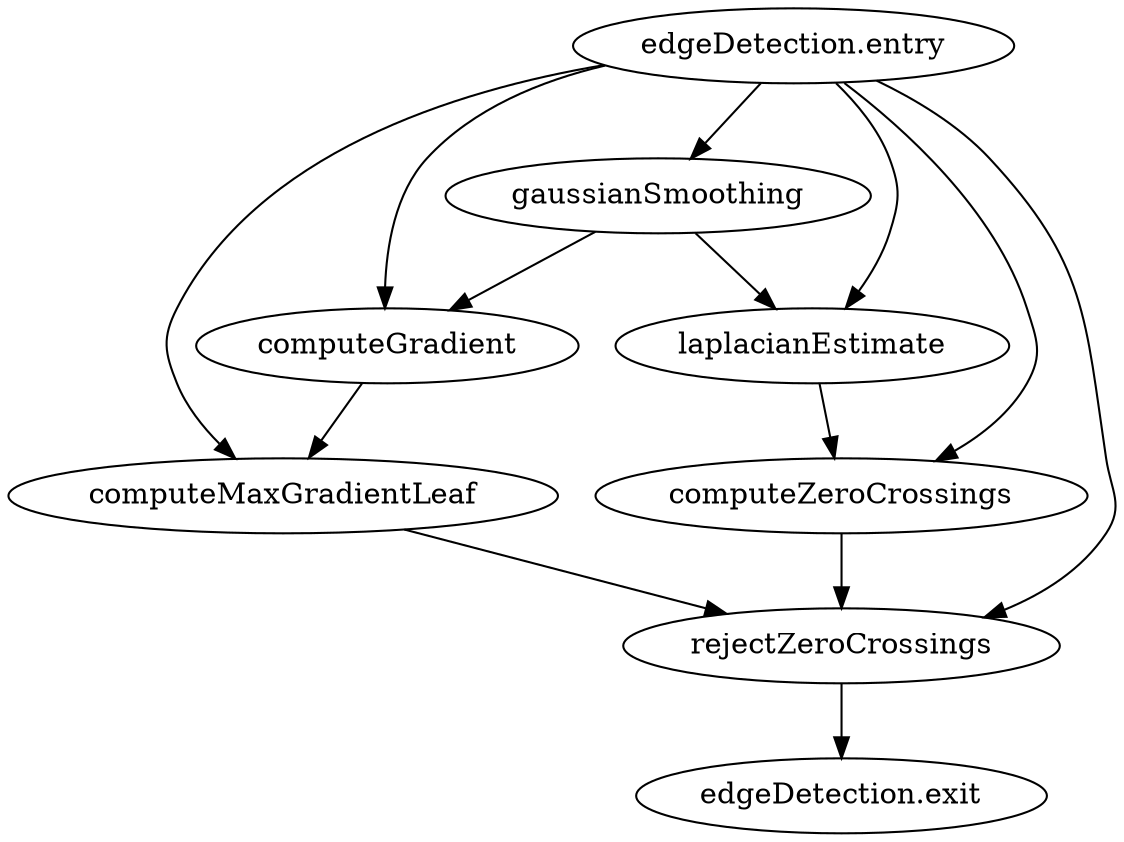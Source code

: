 strict digraph {
	"computeMaxGradientLeaf" ;
	"laplacianEstimate" ;
	"edgeDetection.entry" ;
	"edgeDetection.exit" ;
	"computeGradient" ;
	"computeZeroCrossings" ;
	"gaussianSmoothing" ;
	"rejectZeroCrossings" ;

	"edgeDetection.entry" -> "laplacianEstimate" ;
	"edgeDetection.entry" -> "computeGradient" ;
	"edgeDetection.entry" -> "computeZeroCrossings" ;
	"edgeDetection.entry" -> "gaussianSmoothing" ;
	"edgeDetection.entry" -> "rejectZeroCrossings" ;
	"edgeDetection.entry" -> "computeMaxGradientLeaf" ;
	"rejectZeroCrossings" -> "edgeDetection.exit" ;
	"computeMaxGradientLeaf" -> "rejectZeroCrossings" ;
	"laplacianEstimate" -> "computeZeroCrossings" ;
	"computeGradient" -> "computeMaxGradientLeaf" ;
	"gaussianSmoothing" -> "computeGradient" ;
	"gaussianSmoothing" -> "laplacianEstimate" ;
	"computeZeroCrossings" -> "rejectZeroCrossings" ;
}
